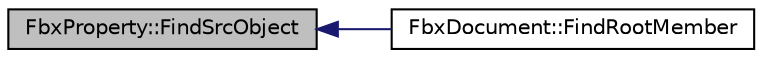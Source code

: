 digraph "FbxProperty::FindSrcObject"
{
  edge [fontname="Helvetica",fontsize="10",labelfontname="Helvetica",labelfontsize="10"];
  node [fontname="Helvetica",fontsize="10",shape=record];
  rankdir="LR";
  Node111 [label="FbxProperty::FindSrcObject",height=0.2,width=0.4,color="black", fillcolor="grey75", style="filled", fontcolor="black"];
  Node111 -> Node112 [dir="back",color="midnightblue",fontsize="10",style="solid",fontname="Helvetica"];
  Node112 [label="FbxDocument::FindRootMember",height=0.2,width=0.4,color="black", fillcolor="white", style="filled",URL="$class_fbx_document.html#a0bbbf150471a9166a598a01fbd535894"];
}
